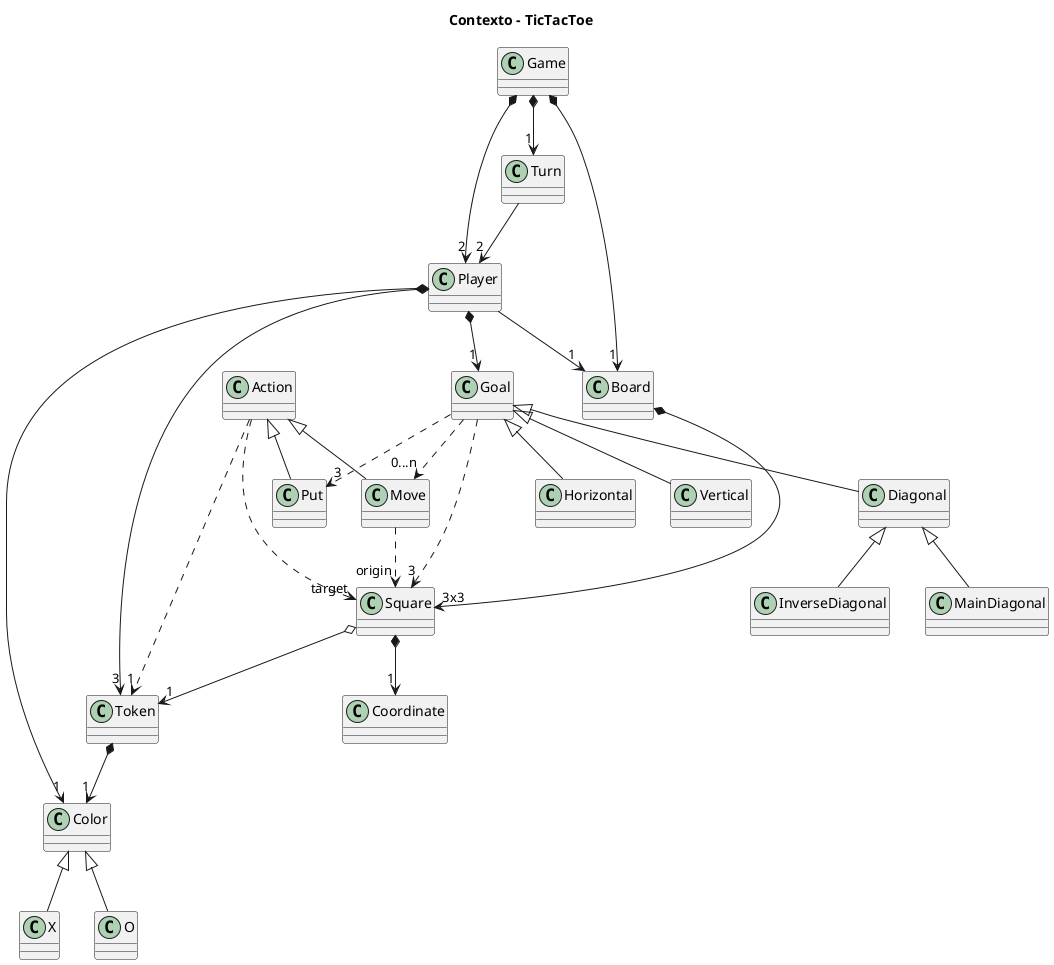 @startuml Context
Title Contexto - TicTacToe

Game *--> "2" Player
Game *-down-> "1" Turn
Game *--> "1" Board

Turn --> "2" Player
Player --> "1" Board
Player *-down-> "1" Goal
Player *--> "1" Color
Player *--> "3" Token
Color <|-- X
Color <|-- O

Board *--> "3x3" Square
Square *-down-> "1" Coordinate
Square  o--> "1" Token
Token *--> "1" Color

Action <|-- Put
Action <|-- Move
Action ..> "1" Token
Action ..> "target" Square


Diagonal -up-|> Goal
Diagonal <|-- MainDiagonal
Diagonal <|-- InverseDiagonal
Horizontal -up-|> Goal
Vertical  -up-|> Goal

Goal ..> "3" Put
Goal ..> "0...n" Move
Move ..> "origin" Square
Goal ..> "3" Square



@enduml








